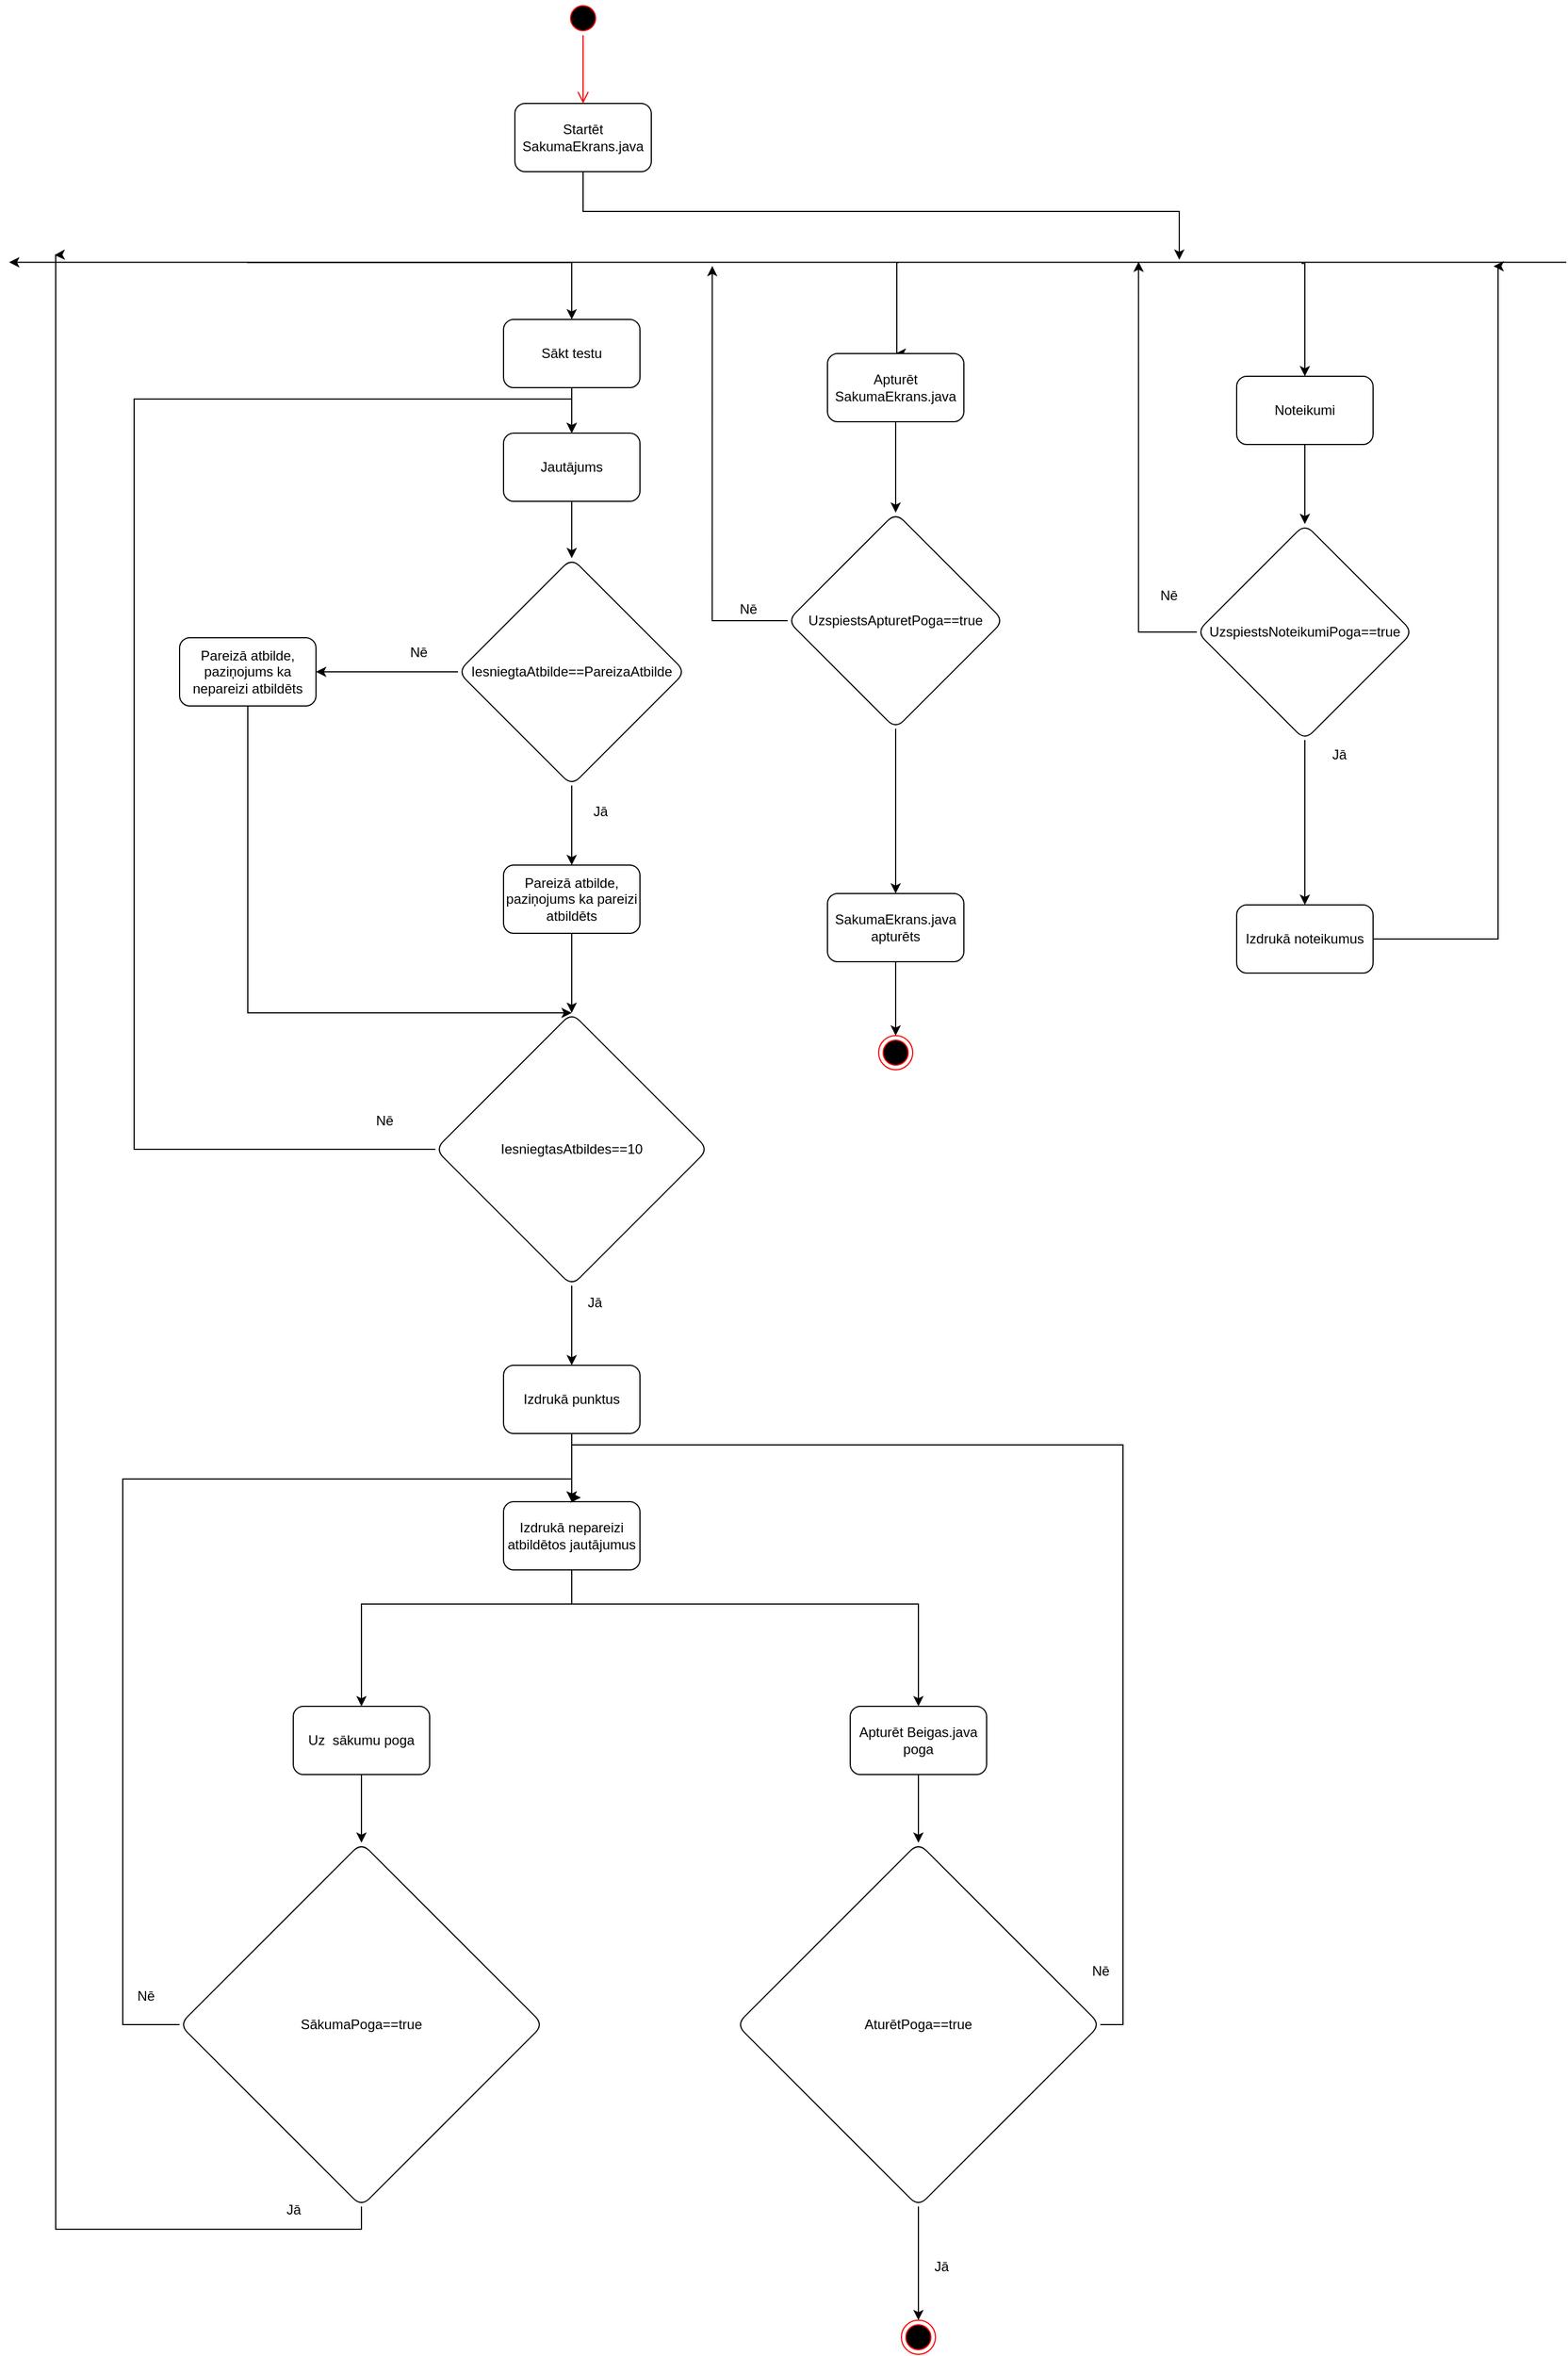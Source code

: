 <mxfile version="21.3.8" type="device">
  <diagram name="Page-1" id="fTknNc4w18CRL0QMwtWg">
    <mxGraphModel dx="4435" dy="1770" grid="1" gridSize="10" guides="1" tooltips="1" connect="1" arrows="1" fold="1" page="1" pageScale="1" pageWidth="850" pageHeight="1100" math="0" shadow="0">
      <root>
        <mxCell id="0" />
        <mxCell id="1" parent="0" />
        <mxCell id="Fav0dc8Gu5VwmQ9crEzE-1" value="" style="ellipse;html=1;shape=startState;fillColor=#000000;strokeColor=#ff0000;" vertex="1" parent="1">
          <mxGeometry x="420" width="30" height="30" as="geometry" />
        </mxCell>
        <mxCell id="Fav0dc8Gu5VwmQ9crEzE-2" value="" style="edgeStyle=orthogonalEdgeStyle;html=1;verticalAlign=bottom;endArrow=open;endSize=8;strokeColor=#ff0000;rounded=0;entryX=0.5;entryY=0;entryDx=0;entryDy=0;" edge="1" source="Fav0dc8Gu5VwmQ9crEzE-1" parent="1" target="Fav0dc8Gu5VwmQ9crEzE-9">
          <mxGeometry relative="1" as="geometry">
            <mxPoint x="435" y="120" as="targetPoint" />
          </mxGeometry>
        </mxCell>
        <mxCell id="Fav0dc8Gu5VwmQ9crEzE-74" style="edgeStyle=orthogonalEdgeStyle;rounded=0;orthogonalLoop=1;jettySize=auto;html=1;" edge="1" parent="1" source="Fav0dc8Gu5VwmQ9crEzE-7">
          <mxGeometry relative="1" as="geometry">
            <mxPoint x="-70" y="229.715" as="targetPoint" />
          </mxGeometry>
        </mxCell>
        <mxCell id="Fav0dc8Gu5VwmQ9crEzE-7" value="" style="line;strokeWidth=1;fillColor=none;align=left;verticalAlign=middle;spacingTop=-1;spacingLeft=3;spacingRight=3;rotatable=0;labelPosition=right;points=[];portConstraint=eastwest;strokeColor=inherit;" vertex="1" parent="1">
          <mxGeometry x="20" y="220" width="1280" height="19.43" as="geometry" />
        </mxCell>
        <mxCell id="Fav0dc8Gu5VwmQ9crEzE-12" style="edgeStyle=orthogonalEdgeStyle;rounded=0;orthogonalLoop=1;jettySize=auto;html=1;exitX=0.5;exitY=1;exitDx=0;exitDy=0;entryX=0.734;entryY=0.386;entryDx=0;entryDy=0;entryPerimeter=0;" edge="1" parent="1" source="Fav0dc8Gu5VwmQ9crEzE-9" target="Fav0dc8Gu5VwmQ9crEzE-7">
          <mxGeometry relative="1" as="geometry">
            <Array as="points">
              <mxPoint x="435" y="185" />
              <mxPoint x="960" y="185" />
            </Array>
          </mxGeometry>
        </mxCell>
        <mxCell id="Fav0dc8Gu5VwmQ9crEzE-9" value="Startēt SakumaEkrans.java" style="rounded=1;whiteSpace=wrap;html=1;" vertex="1" parent="1">
          <mxGeometry x="375" y="90" width="120" height="60" as="geometry" />
        </mxCell>
        <mxCell id="Fav0dc8Gu5VwmQ9crEzE-49" value="" style="edgeStyle=orthogonalEdgeStyle;rounded=0;orthogonalLoop=1;jettySize=auto;html=1;" edge="1" parent="1" source="Fav0dc8Gu5VwmQ9crEzE-13" target="Fav0dc8Gu5VwmQ9crEzE-48">
          <mxGeometry relative="1" as="geometry" />
        </mxCell>
        <mxCell id="Fav0dc8Gu5VwmQ9crEzE-13" value="Sākt testu" style="rounded=1;whiteSpace=wrap;html=1;" vertex="1" parent="1">
          <mxGeometry x="365" y="280" width="120" height="60" as="geometry" />
        </mxCell>
        <mxCell id="Fav0dc8Gu5VwmQ9crEzE-14" style="edgeStyle=orthogonalEdgeStyle;rounded=0;orthogonalLoop=1;jettySize=auto;html=1;exitX=0.5;exitY=1;exitDx=0;exitDy=0;entryX=0.5;entryY=0;entryDx=0;entryDy=0;" edge="1" parent="1" target="Fav0dc8Gu5VwmQ9crEzE-13">
          <mxGeometry relative="1" as="geometry">
            <mxPoint x="139.5" y="230" as="sourcePoint" />
            <mxPoint x="139.5" y="310" as="targetPoint" />
            <Array as="points">
              <mxPoint x="425" y="230" />
            </Array>
          </mxGeometry>
        </mxCell>
        <mxCell id="Fav0dc8Gu5VwmQ9crEzE-15" style="edgeStyle=orthogonalEdgeStyle;rounded=0;orthogonalLoop=1;jettySize=auto;html=1;exitX=0.541;exitY=0.515;exitDx=0;exitDy=0;entryX=0.5;entryY=0;entryDx=0;entryDy=0;exitPerimeter=0;" edge="1" parent="1" source="Fav0dc8Gu5VwmQ9crEzE-7" target="Fav0dc8Gu5VwmQ9crEzE-17">
          <mxGeometry relative="1" as="geometry">
            <mxPoint x="710" y="250" as="sourcePoint" />
            <mxPoint x="710.5" y="340" as="targetPoint" />
            <Array as="points">
              <mxPoint x="711" y="230" />
            </Array>
          </mxGeometry>
        </mxCell>
        <mxCell id="Fav0dc8Gu5VwmQ9crEzE-19" value="" style="edgeStyle=orthogonalEdgeStyle;rounded=0;orthogonalLoop=1;jettySize=auto;html=1;" edge="1" parent="1" source="Fav0dc8Gu5VwmQ9crEzE-17" target="Fav0dc8Gu5VwmQ9crEzE-18">
          <mxGeometry relative="1" as="geometry" />
        </mxCell>
        <mxCell id="Fav0dc8Gu5VwmQ9crEzE-17" value="Apturēt SakumaEkrans.java" style="rounded=1;whiteSpace=wrap;html=1;" vertex="1" parent="1">
          <mxGeometry x="650" y="310" width="120" height="60" as="geometry" />
        </mxCell>
        <mxCell id="Fav0dc8Gu5VwmQ9crEzE-20" style="edgeStyle=orthogonalEdgeStyle;rounded=0;orthogonalLoop=1;jettySize=auto;html=1;entryX=0.413;entryY=0.669;entryDx=0;entryDy=0;entryPerimeter=0;" edge="1" parent="1" source="Fav0dc8Gu5VwmQ9crEzE-18" target="Fav0dc8Gu5VwmQ9crEzE-7">
          <mxGeometry relative="1" as="geometry">
            <mxPoint x="550" y="240" as="targetPoint" />
            <Array as="points">
              <mxPoint x="549" y="545" />
            </Array>
          </mxGeometry>
        </mxCell>
        <mxCell id="Fav0dc8Gu5VwmQ9crEzE-23" value="" style="edgeStyle=orthogonalEdgeStyle;rounded=0;orthogonalLoop=1;jettySize=auto;html=1;" edge="1" parent="1" source="Fav0dc8Gu5VwmQ9crEzE-18" target="Fav0dc8Gu5VwmQ9crEzE-22">
          <mxGeometry relative="1" as="geometry" />
        </mxCell>
        <mxCell id="Fav0dc8Gu5VwmQ9crEzE-18" value="UzspiestsApturetPoga==true" style="rhombus;whiteSpace=wrap;html=1;rounded=1;" vertex="1" parent="1">
          <mxGeometry x="615" y="450" width="190" height="190" as="geometry" />
        </mxCell>
        <mxCell id="Fav0dc8Gu5VwmQ9crEzE-21" value="Nē" style="text;html=1;align=center;verticalAlign=middle;resizable=0;points=[];autosize=1;strokeColor=none;fillColor=none;" vertex="1" parent="1">
          <mxGeometry x="560" y="520" width="40" height="30" as="geometry" />
        </mxCell>
        <mxCell id="Fav0dc8Gu5VwmQ9crEzE-25" value="" style="edgeStyle=orthogonalEdgeStyle;rounded=0;orthogonalLoop=1;jettySize=auto;html=1;" edge="1" parent="1" source="Fav0dc8Gu5VwmQ9crEzE-22" target="Fav0dc8Gu5VwmQ9crEzE-24">
          <mxGeometry relative="1" as="geometry" />
        </mxCell>
        <mxCell id="Fav0dc8Gu5VwmQ9crEzE-22" value="SakumaEkrans.java apturēts" style="whiteSpace=wrap;html=1;rounded=1;" vertex="1" parent="1">
          <mxGeometry x="650" y="785" width="120" height="60" as="geometry" />
        </mxCell>
        <mxCell id="Fav0dc8Gu5VwmQ9crEzE-24" value="" style="ellipse;html=1;shape=endState;fillColor=#000000;strokeColor=#ff0000;" vertex="1" parent="1">
          <mxGeometry x="695" y="910" width="30" height="30" as="geometry" />
        </mxCell>
        <mxCell id="Fav0dc8Gu5VwmQ9crEzE-29" value="" style="edgeStyle=orthogonalEdgeStyle;rounded=0;orthogonalLoop=1;jettySize=auto;html=1;" edge="1" parent="1" source="Fav0dc8Gu5VwmQ9crEzE-26" target="Fav0dc8Gu5VwmQ9crEzE-28">
          <mxGeometry relative="1" as="geometry" />
        </mxCell>
        <mxCell id="Fav0dc8Gu5VwmQ9crEzE-26" value="Noteikumi" style="rounded=1;whiteSpace=wrap;html=1;" vertex="1" parent="1">
          <mxGeometry x="1010" y="330" width="120" height="60" as="geometry" />
        </mxCell>
        <mxCell id="Fav0dc8Gu5VwmQ9crEzE-27" style="edgeStyle=orthogonalEdgeStyle;rounded=0;orthogonalLoop=1;jettySize=auto;html=1;exitX=0.818;exitY=0.554;exitDx=0;exitDy=0;entryX=0.5;entryY=0;entryDx=0;entryDy=0;exitPerimeter=0;" edge="1" parent="1" source="Fav0dc8Gu5VwmQ9crEzE-7" target="Fav0dc8Gu5VwmQ9crEzE-26">
          <mxGeometry relative="1" as="geometry">
            <mxPoint x="1069.52" y="239.43" as="sourcePoint" />
            <mxPoint x="1070.02" y="329.43" as="targetPoint" />
            <Array as="points">
              <mxPoint x="1070" y="231" />
            </Array>
          </mxGeometry>
        </mxCell>
        <mxCell id="Fav0dc8Gu5VwmQ9crEzE-30" style="edgeStyle=orthogonalEdgeStyle;rounded=0;orthogonalLoop=1;jettySize=auto;html=1;exitX=0;exitY=0.5;exitDx=0;exitDy=0;entryX=0.706;entryY=0.473;entryDx=0;entryDy=0;entryPerimeter=0;" edge="1" parent="1" source="Fav0dc8Gu5VwmQ9crEzE-28" target="Fav0dc8Gu5VwmQ9crEzE-7">
          <mxGeometry relative="1" as="geometry">
            <Array as="points">
              <mxPoint x="924" y="555" />
            </Array>
          </mxGeometry>
        </mxCell>
        <mxCell id="Fav0dc8Gu5VwmQ9crEzE-32" value="" style="edgeStyle=orthogonalEdgeStyle;rounded=0;orthogonalLoop=1;jettySize=auto;html=1;" edge="1" parent="1" source="Fav0dc8Gu5VwmQ9crEzE-28" target="Fav0dc8Gu5VwmQ9crEzE-31">
          <mxGeometry relative="1" as="geometry" />
        </mxCell>
        <mxCell id="Fav0dc8Gu5VwmQ9crEzE-28" value="UzspiestsNoteikumiPoga==true" style="rhombus;whiteSpace=wrap;html=1;rounded=1;" vertex="1" parent="1">
          <mxGeometry x="975" y="460" width="190" height="190" as="geometry" />
        </mxCell>
        <mxCell id="Fav0dc8Gu5VwmQ9crEzE-33" style="edgeStyle=orthogonalEdgeStyle;rounded=0;orthogonalLoop=1;jettySize=auto;html=1;entryX=0.95;entryY=0.679;entryDx=0;entryDy=0;entryPerimeter=0;" edge="1" parent="1" source="Fav0dc8Gu5VwmQ9crEzE-31" target="Fav0dc8Gu5VwmQ9crEzE-7">
          <mxGeometry relative="1" as="geometry">
            <Array as="points">
              <mxPoint x="1240" y="825" />
              <mxPoint x="1240" y="233" />
            </Array>
          </mxGeometry>
        </mxCell>
        <mxCell id="Fav0dc8Gu5VwmQ9crEzE-31" value="Izdrukā noteikumus" style="whiteSpace=wrap;html=1;rounded=1;" vertex="1" parent="1">
          <mxGeometry x="1010" y="795" width="120" height="60" as="geometry" />
        </mxCell>
        <mxCell id="Fav0dc8Gu5VwmQ9crEzE-37" value="" style="edgeStyle=orthogonalEdgeStyle;rounded=0;orthogonalLoop=1;jettySize=auto;html=1;" edge="1" parent="1" source="Fav0dc8Gu5VwmQ9crEzE-34" target="Fav0dc8Gu5VwmQ9crEzE-36">
          <mxGeometry relative="1" as="geometry" />
        </mxCell>
        <mxCell id="Fav0dc8Gu5VwmQ9crEzE-42" value="" style="edgeStyle=orthogonalEdgeStyle;rounded=0;orthogonalLoop=1;jettySize=auto;html=1;" edge="1" parent="1" source="Fav0dc8Gu5VwmQ9crEzE-34" target="Fav0dc8Gu5VwmQ9crEzE-41">
          <mxGeometry relative="1" as="geometry" />
        </mxCell>
        <mxCell id="Fav0dc8Gu5VwmQ9crEzE-34" value="IesniegtaAtbilde==PareizaAtbilde" style="rhombus;whiteSpace=wrap;html=1;rounded=1;" vertex="1" parent="1">
          <mxGeometry x="325" y="490" width="200" height="200" as="geometry" />
        </mxCell>
        <mxCell id="Fav0dc8Gu5VwmQ9crEzE-46" style="edgeStyle=orthogonalEdgeStyle;rounded=0;orthogonalLoop=1;jettySize=auto;html=1;entryX=0.5;entryY=0;entryDx=0;entryDy=0;" edge="1" parent="1" source="Fav0dc8Gu5VwmQ9crEzE-36" target="Fav0dc8Gu5VwmQ9crEzE-44">
          <mxGeometry relative="1" as="geometry">
            <Array as="points">
              <mxPoint x="140" y="890" />
            </Array>
          </mxGeometry>
        </mxCell>
        <mxCell id="Fav0dc8Gu5VwmQ9crEzE-36" value="Pareizā atbilde, paziņojums ka nepareizi atbildēts" style="whiteSpace=wrap;html=1;rounded=1;" vertex="1" parent="1">
          <mxGeometry x="80" y="560" width="120" height="60" as="geometry" />
        </mxCell>
        <mxCell id="Fav0dc8Gu5VwmQ9crEzE-38" value="Nē" style="text;html=1;align=center;verticalAlign=middle;resizable=0;points=[];autosize=1;strokeColor=none;fillColor=none;" vertex="1" parent="1">
          <mxGeometry x="270" y="558" width="40" height="30" as="geometry" />
        </mxCell>
        <mxCell id="Fav0dc8Gu5VwmQ9crEzE-39" value="Nē" style="text;html=1;align=center;verticalAlign=middle;resizable=0;points=[];autosize=1;strokeColor=none;fillColor=none;" vertex="1" parent="1">
          <mxGeometry x="930" y="508" width="40" height="30" as="geometry" />
        </mxCell>
        <mxCell id="Fav0dc8Gu5VwmQ9crEzE-40" value="Jā" style="text;html=1;align=center;verticalAlign=middle;resizable=0;points=[];autosize=1;strokeColor=none;fillColor=none;" vertex="1" parent="1">
          <mxGeometry x="1080" y="648" width="40" height="30" as="geometry" />
        </mxCell>
        <mxCell id="Fav0dc8Gu5VwmQ9crEzE-45" value="" style="edgeStyle=orthogonalEdgeStyle;rounded=0;orthogonalLoop=1;jettySize=auto;html=1;" edge="1" parent="1" source="Fav0dc8Gu5VwmQ9crEzE-41" target="Fav0dc8Gu5VwmQ9crEzE-44">
          <mxGeometry relative="1" as="geometry" />
        </mxCell>
        <mxCell id="Fav0dc8Gu5VwmQ9crEzE-41" value="Pareizā atbilde, paziņojums ka pareizi atbildēts" style="whiteSpace=wrap;html=1;rounded=1;" vertex="1" parent="1">
          <mxGeometry x="365" y="760" width="120" height="60" as="geometry" />
        </mxCell>
        <mxCell id="Fav0dc8Gu5VwmQ9crEzE-43" value="Jā" style="text;html=1;align=center;verticalAlign=middle;resizable=0;points=[];autosize=1;strokeColor=none;fillColor=none;" vertex="1" parent="1">
          <mxGeometry x="430" y="698" width="40" height="30" as="geometry" />
        </mxCell>
        <mxCell id="Fav0dc8Gu5VwmQ9crEzE-47" style="edgeStyle=orthogonalEdgeStyle;rounded=0;orthogonalLoop=1;jettySize=auto;html=1;entryX=0.5;entryY=0;entryDx=0;entryDy=0;" edge="1" parent="1" source="Fav0dc8Gu5VwmQ9crEzE-44" target="Fav0dc8Gu5VwmQ9crEzE-48">
          <mxGeometry relative="1" as="geometry">
            <mxPoint x="30" y="647.647" as="targetPoint" />
            <Array as="points">
              <mxPoint x="40" y="1010" />
              <mxPoint x="40" y="350" />
              <mxPoint x="425" y="350" />
            </Array>
          </mxGeometry>
        </mxCell>
        <mxCell id="Fav0dc8Gu5VwmQ9crEzE-53" value="" style="edgeStyle=orthogonalEdgeStyle;rounded=0;orthogonalLoop=1;jettySize=auto;html=1;" edge="1" parent="1" source="Fav0dc8Gu5VwmQ9crEzE-44" target="Fav0dc8Gu5VwmQ9crEzE-52">
          <mxGeometry relative="1" as="geometry" />
        </mxCell>
        <mxCell id="Fav0dc8Gu5VwmQ9crEzE-44" value="IesniegtasAtbildes==10" style="rhombus;whiteSpace=wrap;html=1;rounded=1;" vertex="1" parent="1">
          <mxGeometry x="305" y="890" width="240" height="240" as="geometry" />
        </mxCell>
        <mxCell id="Fav0dc8Gu5VwmQ9crEzE-50" value="" style="edgeStyle=orthogonalEdgeStyle;rounded=0;orthogonalLoop=1;jettySize=auto;html=1;" edge="1" parent="1" source="Fav0dc8Gu5VwmQ9crEzE-48" target="Fav0dc8Gu5VwmQ9crEzE-34">
          <mxGeometry relative="1" as="geometry" />
        </mxCell>
        <mxCell id="Fav0dc8Gu5VwmQ9crEzE-48" value="Jautājums" style="rounded=1;whiteSpace=wrap;html=1;" vertex="1" parent="1">
          <mxGeometry x="365" y="380" width="120" height="60" as="geometry" />
        </mxCell>
        <mxCell id="Fav0dc8Gu5VwmQ9crEzE-51" value="Nē" style="text;html=1;align=center;verticalAlign=middle;resizable=0;points=[];autosize=1;strokeColor=none;fillColor=none;" vertex="1" parent="1">
          <mxGeometry x="240" y="970" width="40" height="30" as="geometry" />
        </mxCell>
        <mxCell id="Fav0dc8Gu5VwmQ9crEzE-56" value="" style="edgeStyle=orthogonalEdgeStyle;rounded=0;orthogonalLoop=1;jettySize=auto;html=1;" edge="1" parent="1" source="Fav0dc8Gu5VwmQ9crEzE-52" target="Fav0dc8Gu5VwmQ9crEzE-55">
          <mxGeometry relative="1" as="geometry" />
        </mxCell>
        <mxCell id="Fav0dc8Gu5VwmQ9crEzE-52" value="Izdrukā punktus" style="whiteSpace=wrap;html=1;rounded=1;" vertex="1" parent="1">
          <mxGeometry x="365" y="1200" width="120" height="60" as="geometry" />
        </mxCell>
        <mxCell id="Fav0dc8Gu5VwmQ9crEzE-54" value="Jā" style="text;html=1;align=center;verticalAlign=middle;resizable=0;points=[];autosize=1;strokeColor=none;fillColor=none;" vertex="1" parent="1">
          <mxGeometry x="425" y="1130" width="40" height="30" as="geometry" />
        </mxCell>
        <mxCell id="Fav0dc8Gu5VwmQ9crEzE-58" value="" style="edgeStyle=orthogonalEdgeStyle;rounded=0;orthogonalLoop=1;jettySize=auto;html=1;" edge="1" parent="1" source="Fav0dc8Gu5VwmQ9crEzE-55" target="Fav0dc8Gu5VwmQ9crEzE-57">
          <mxGeometry relative="1" as="geometry">
            <Array as="points">
              <mxPoint x="425" y="1410" />
              <mxPoint x="240" y="1410" />
            </Array>
          </mxGeometry>
        </mxCell>
        <mxCell id="Fav0dc8Gu5VwmQ9crEzE-60" value="" style="edgeStyle=orthogonalEdgeStyle;rounded=0;orthogonalLoop=1;jettySize=auto;html=1;" edge="1" parent="1" source="Fav0dc8Gu5VwmQ9crEzE-55" target="Fav0dc8Gu5VwmQ9crEzE-59">
          <mxGeometry relative="1" as="geometry">
            <Array as="points">
              <mxPoint x="425" y="1410" />
              <mxPoint x="730" y="1410" />
            </Array>
          </mxGeometry>
        </mxCell>
        <mxCell id="Fav0dc8Gu5VwmQ9crEzE-55" value="Izdrukā nepareizi atbildētos jautājumus" style="whiteSpace=wrap;html=1;rounded=1;" vertex="1" parent="1">
          <mxGeometry x="365" y="1320" width="120" height="60" as="geometry" />
        </mxCell>
        <mxCell id="Fav0dc8Gu5VwmQ9crEzE-64" value="" style="edgeStyle=orthogonalEdgeStyle;rounded=0;orthogonalLoop=1;jettySize=auto;html=1;" edge="1" parent="1" source="Fav0dc8Gu5VwmQ9crEzE-57" target="Fav0dc8Gu5VwmQ9crEzE-63">
          <mxGeometry relative="1" as="geometry" />
        </mxCell>
        <mxCell id="Fav0dc8Gu5VwmQ9crEzE-57" value="Uz&amp;nbsp; sākumu poga" style="whiteSpace=wrap;html=1;rounded=1;" vertex="1" parent="1">
          <mxGeometry x="180" y="1500" width="120" height="60" as="geometry" />
        </mxCell>
        <mxCell id="Fav0dc8Gu5VwmQ9crEzE-62" value="" style="edgeStyle=orthogonalEdgeStyle;rounded=0;orthogonalLoop=1;jettySize=auto;html=1;" edge="1" parent="1" source="Fav0dc8Gu5VwmQ9crEzE-59" target="Fav0dc8Gu5VwmQ9crEzE-61">
          <mxGeometry relative="1" as="geometry" />
        </mxCell>
        <mxCell id="Fav0dc8Gu5VwmQ9crEzE-59" value="Apturēt Beigas.java poga" style="whiteSpace=wrap;html=1;rounded=1;" vertex="1" parent="1">
          <mxGeometry x="670" y="1500" width="120" height="60" as="geometry" />
        </mxCell>
        <mxCell id="Fav0dc8Gu5VwmQ9crEzE-67" style="edgeStyle=orthogonalEdgeStyle;rounded=0;orthogonalLoop=1;jettySize=auto;html=1;exitX=1;exitY=0.5;exitDx=0;exitDy=0;entryX=0.567;entryY=-0.06;entryDx=0;entryDy=0;entryPerimeter=0;" edge="1" parent="1" source="Fav0dc8Gu5VwmQ9crEzE-61" target="Fav0dc8Gu5VwmQ9crEzE-55">
          <mxGeometry relative="1" as="geometry">
            <Array as="points">
              <mxPoint x="910" y="1780" />
              <mxPoint x="910" y="1270" />
              <mxPoint x="425" y="1270" />
              <mxPoint x="425" y="1316" />
            </Array>
          </mxGeometry>
        </mxCell>
        <mxCell id="Fav0dc8Gu5VwmQ9crEzE-69" value="" style="edgeStyle=orthogonalEdgeStyle;rounded=0;orthogonalLoop=1;jettySize=auto;html=1;" edge="1" parent="1" source="Fav0dc8Gu5VwmQ9crEzE-61" target="Fav0dc8Gu5VwmQ9crEzE-65">
          <mxGeometry relative="1" as="geometry" />
        </mxCell>
        <mxCell id="Fav0dc8Gu5VwmQ9crEzE-61" value="AturētPoga==true" style="rhombus;whiteSpace=wrap;html=1;rounded=1;" vertex="1" parent="1">
          <mxGeometry x="570" y="1620" width="320" height="320" as="geometry" />
        </mxCell>
        <mxCell id="Fav0dc8Gu5VwmQ9crEzE-71" style="edgeStyle=orthogonalEdgeStyle;rounded=0;orthogonalLoop=1;jettySize=auto;html=1;entryX=0.5;entryY=0;entryDx=0;entryDy=0;" edge="1" parent="1" source="Fav0dc8Gu5VwmQ9crEzE-63" target="Fav0dc8Gu5VwmQ9crEzE-55">
          <mxGeometry relative="1" as="geometry">
            <Array as="points">
              <mxPoint x="30" y="1780" />
              <mxPoint x="30" y="1300" />
              <mxPoint x="425" y="1300" />
            </Array>
          </mxGeometry>
        </mxCell>
        <mxCell id="Fav0dc8Gu5VwmQ9crEzE-75" style="edgeStyle=orthogonalEdgeStyle;rounded=0;orthogonalLoop=1;jettySize=auto;html=1;" edge="1" parent="1" source="Fav0dc8Gu5VwmQ9crEzE-63">
          <mxGeometry relative="1" as="geometry">
            <mxPoint x="-30" y="223.333" as="targetPoint" />
            <Array as="points">
              <mxPoint x="240" y="1960" />
              <mxPoint x="-29" y="1960" />
              <mxPoint x="-29" y="223" />
            </Array>
          </mxGeometry>
        </mxCell>
        <mxCell id="Fav0dc8Gu5VwmQ9crEzE-63" value="SākumaPoga==true" style="rhombus;whiteSpace=wrap;html=1;rounded=1;" vertex="1" parent="1">
          <mxGeometry x="80" y="1620" width="320" height="320" as="geometry" />
        </mxCell>
        <mxCell id="Fav0dc8Gu5VwmQ9crEzE-65" value="" style="ellipse;html=1;shape=endState;fillColor=#000000;strokeColor=#ff0000;" vertex="1" parent="1">
          <mxGeometry x="715" y="2040" width="30" height="30" as="geometry" />
        </mxCell>
        <mxCell id="Fav0dc8Gu5VwmQ9crEzE-68" value="Nē" style="text;html=1;align=center;verticalAlign=middle;resizable=0;points=[];autosize=1;strokeColor=none;fillColor=none;" vertex="1" parent="1">
          <mxGeometry x="870" y="1718" width="40" height="30" as="geometry" />
        </mxCell>
        <mxCell id="Fav0dc8Gu5VwmQ9crEzE-70" value="Jā" style="text;html=1;align=center;verticalAlign=middle;resizable=0;points=[];autosize=1;strokeColor=none;fillColor=none;" vertex="1" parent="1">
          <mxGeometry x="730" y="1978" width="40" height="30" as="geometry" />
        </mxCell>
        <mxCell id="Fav0dc8Gu5VwmQ9crEzE-72" value="Nē" style="text;html=1;align=center;verticalAlign=middle;resizable=0;points=[];autosize=1;strokeColor=none;fillColor=none;" vertex="1" parent="1">
          <mxGeometry x="30" y="1740" width="40" height="30" as="geometry" />
        </mxCell>
        <mxCell id="Fav0dc8Gu5VwmQ9crEzE-76" value="Jā" style="text;html=1;align=center;verticalAlign=middle;resizable=0;points=[];autosize=1;strokeColor=none;fillColor=none;" vertex="1" parent="1">
          <mxGeometry x="160" y="1928" width="40" height="30" as="geometry" />
        </mxCell>
      </root>
    </mxGraphModel>
  </diagram>
</mxfile>
